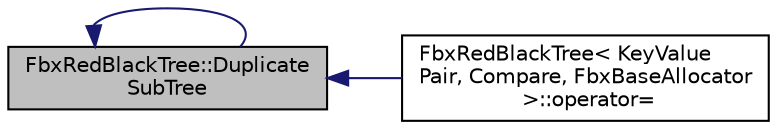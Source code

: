 digraph "FbxRedBlackTree::DuplicateSubTree"
{
  edge [fontname="Helvetica",fontsize="10",labelfontname="Helvetica",labelfontsize="10"];
  node [fontname="Helvetica",fontsize="10",shape=record];
  rankdir="LR";
  Node14 [label="FbxRedBlackTree::Duplicate\lSubTree",height=0.2,width=0.4,color="black", fillcolor="grey75", style="filled", fontcolor="black"];
  Node14 -> Node15 [dir="back",color="midnightblue",fontsize="10",style="solid",fontname="Helvetica"];
  Node15 [label="FbxRedBlackTree\< KeyValue\lPair, Compare, FbxBaseAllocator\l \>::operator=",height=0.2,width=0.4,color="black", fillcolor="white", style="filled",URL="$class_fbx_red_black_tree.html#aad39327aec57c013f40b53e5613ecb5b"];
  Node14 -> Node14 [dir="back",color="midnightblue",fontsize="10",style="solid",fontname="Helvetica"];
}
